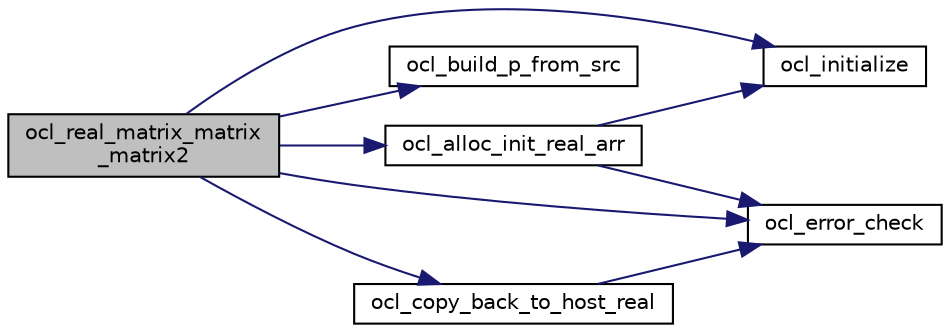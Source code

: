 digraph "ocl_real_matrix_matrix_matrix2"
{
  edge [fontname="Helvetica",fontsize="10",labelfontname="Helvetica",labelfontsize="10"];
  node [fontname="Helvetica",fontsize="10",shape=record];
  rankdir="LR";
  Node49 [label="ocl_real_matrix_matrix\l_matrix2",height=0.2,width=0.4,color="black", fillcolor="grey75", style="filled", fontcolor="black"];
  Node49 -> Node50 [color="midnightblue",fontsize="10",style="solid",fontname="Helvetica"];
  Node50 [label="ocl_initialize",height=0.2,width=0.4,color="black", fillcolor="white", style="filled",URL="$de/d9c/ocl__offcomp_8cpp.html#ab5e6cad093122a51f84ea647b2d133eb"];
  Node49 -> Node51 [color="midnightblue",fontsize="10",style="solid",fontname="Helvetica"];
  Node51 [label="ocl_build_p_from_src",height=0.2,width=0.4,color="black", fillcolor="white", style="filled",URL="$d5/d4c/omc__ocl__common__header_8h.html#a76cd84fbaaf687888c205c02026a0d63"];
  Node49 -> Node52 [color="midnightblue",fontsize="10",style="solid",fontname="Helvetica"];
  Node52 [label="ocl_error_check",height=0.2,width=0.4,color="black", fillcolor="white", style="filled",URL="$de/d9c/ocl__offcomp_8cpp.html#ac55b73307a1322d29e0d2370c701388c"];
  Node49 -> Node53 [color="midnightblue",fontsize="10",style="solid",fontname="Helvetica"];
  Node53 [label="ocl_alloc_init_real_arr",height=0.2,width=0.4,color="black", fillcolor="white", style="filled",URL="$d1/dda/omc__ocl__memory__ops_8cpp.html#a87c7490f2c83ff8671bee6266a5d8238"];
  Node53 -> Node50 [color="midnightblue",fontsize="10",style="solid",fontname="Helvetica"];
  Node53 -> Node52 [color="midnightblue",fontsize="10",style="solid",fontname="Helvetica"];
  Node49 -> Node54 [color="midnightblue",fontsize="10",style="solid",fontname="Helvetica"];
  Node54 [label="ocl_copy_back_to_host_real",height=0.2,width=0.4,color="black", fillcolor="white", style="filled",URL="$d1/dda/omc__ocl__memory__ops_8cpp.html#a6182961567aff8dcc6bd58cb40f821a1"];
  Node54 -> Node52 [color="midnightblue",fontsize="10",style="solid",fontname="Helvetica"];
}
